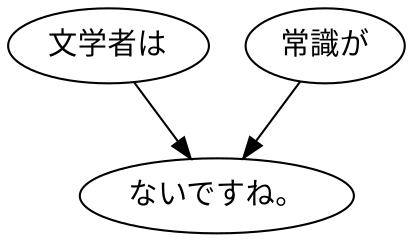 digraph graph8953 {
	node0 [label="文学者は"];
	node1 [label="常識が"];
	node2 [label="ないですね。"];
	node0 -> node2;
	node1 -> node2;
}
